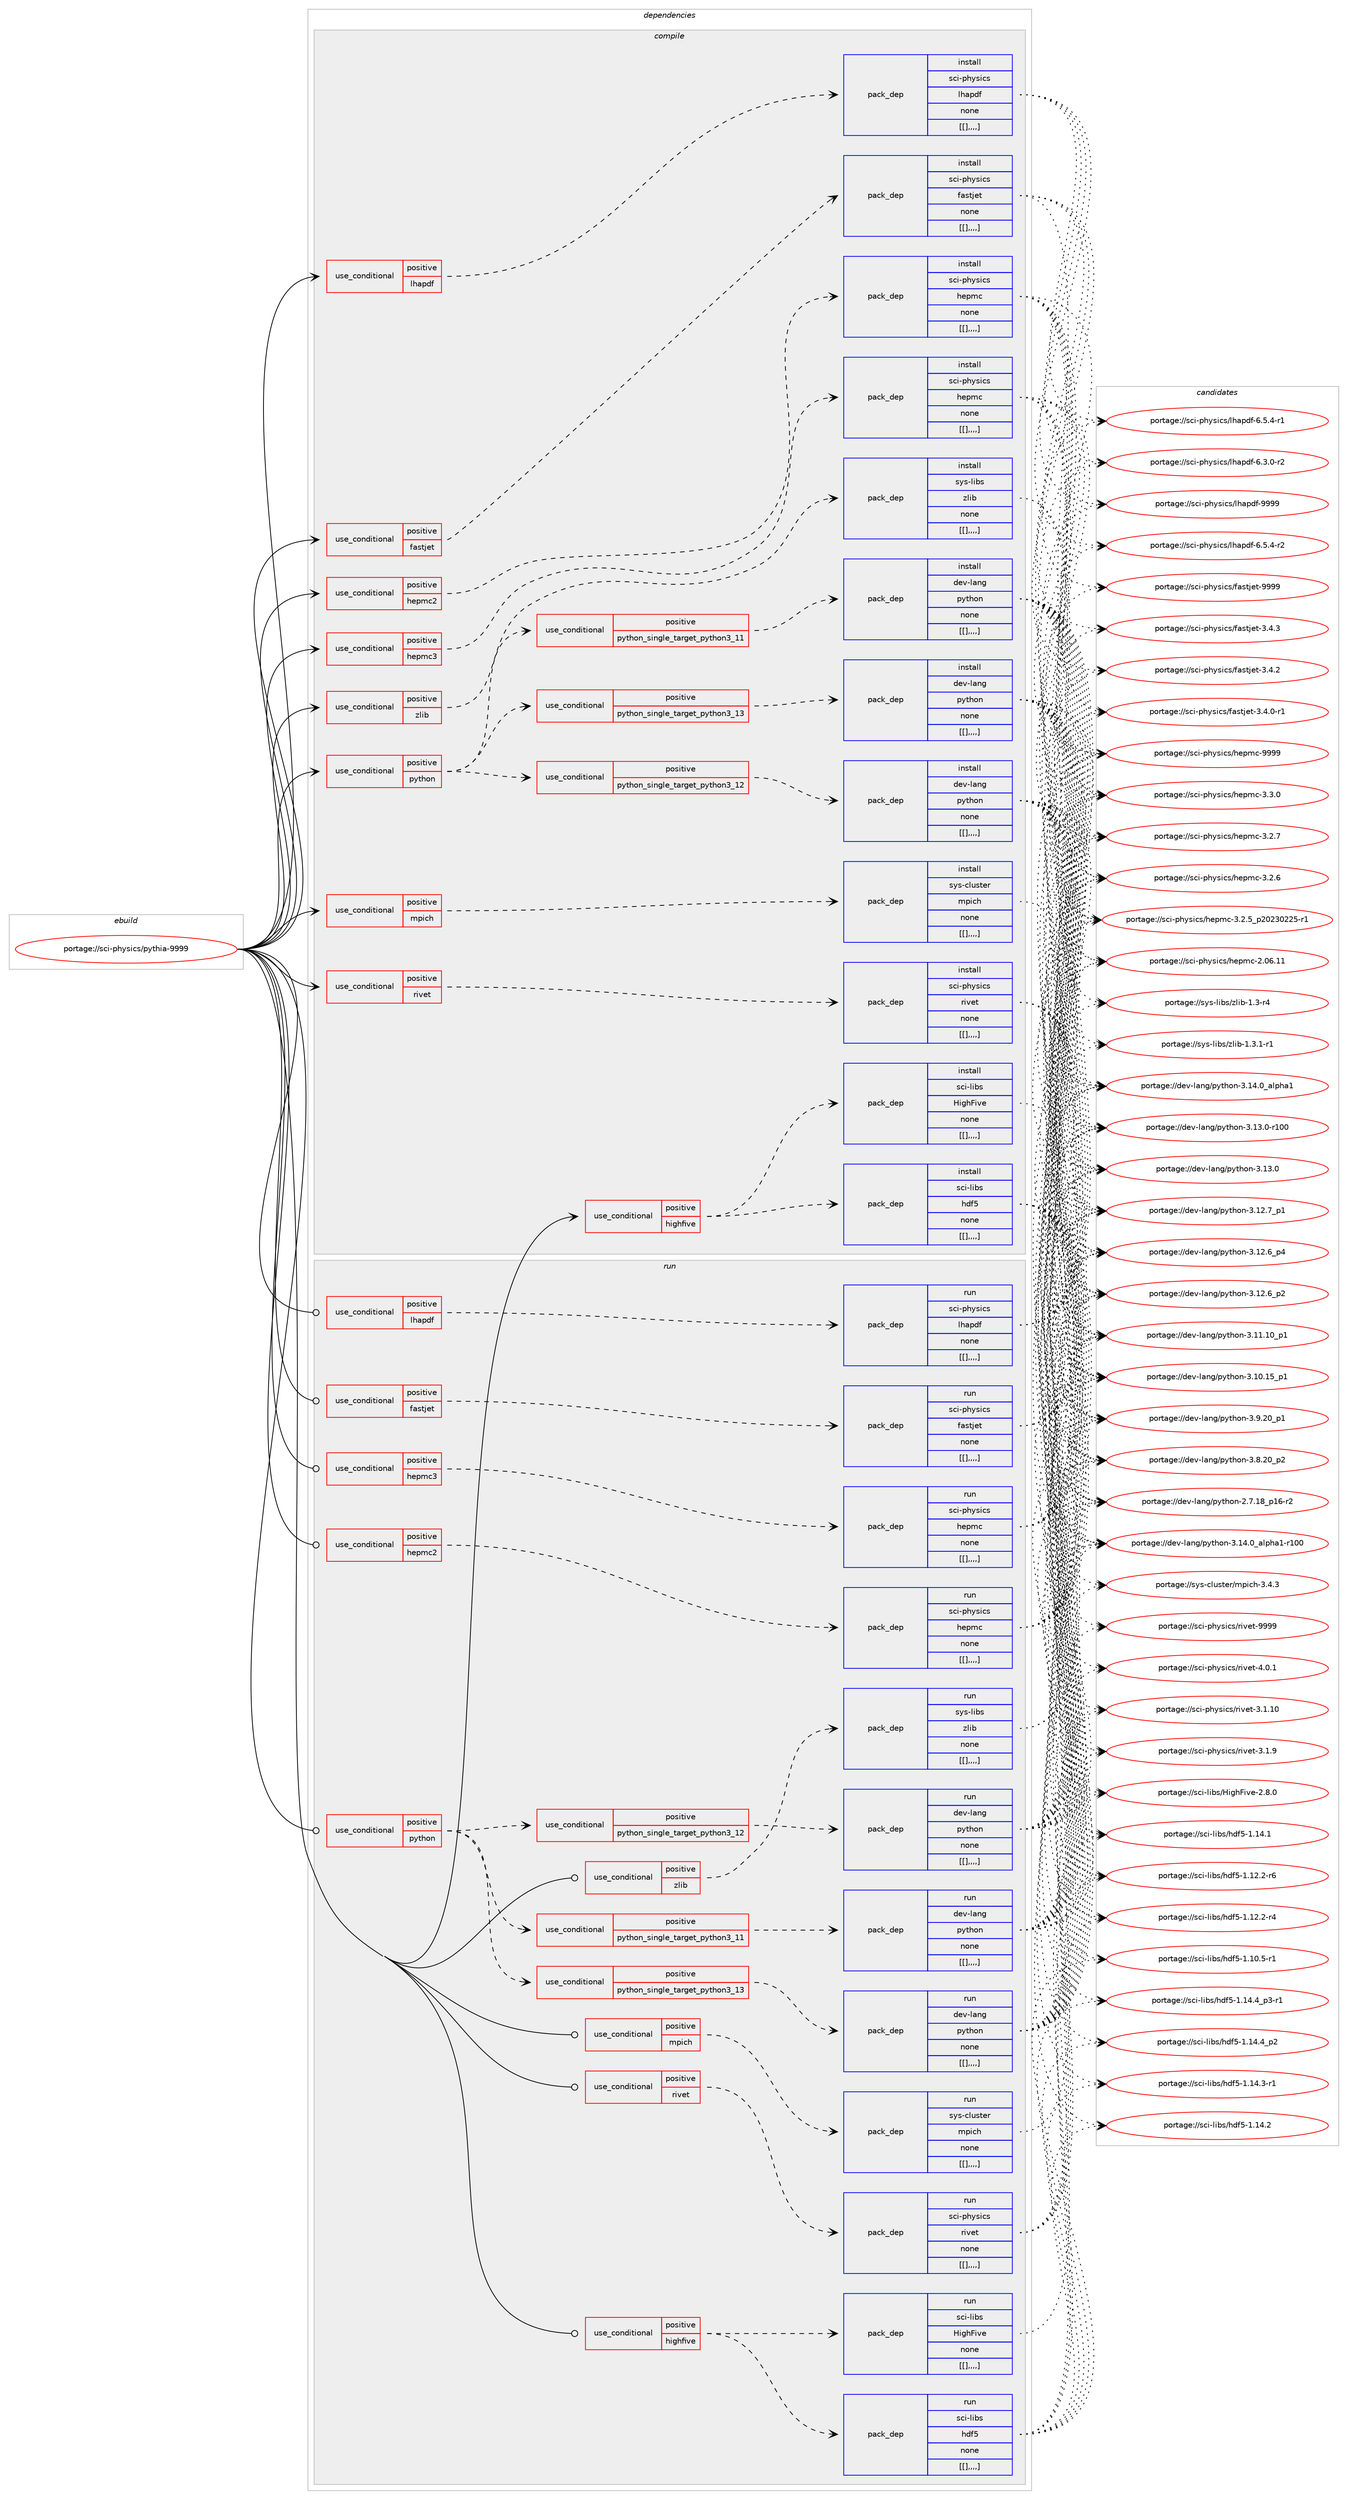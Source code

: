 digraph prolog {

# *************
# Graph options
# *************

newrank=true;
concentrate=true;
compound=true;
graph [rankdir=LR,fontname=Helvetica,fontsize=10,ranksep=1.5];#, ranksep=2.5, nodesep=0.2];
edge  [arrowhead=vee];
node  [fontname=Helvetica,fontsize=10];

# **********
# The ebuild
# **********

subgraph cluster_leftcol {
color=gray;
label=<<i>ebuild</i>>;
id [label="portage://sci-physics/pythia-9999", color=red, width=4, href="../sci-physics/pythia-9999.svg"];
}

# ****************
# The dependencies
# ****************

subgraph cluster_midcol {
color=gray;
label=<<i>dependencies</i>>;
subgraph cluster_compile {
fillcolor="#eeeeee";
style=filled;
label=<<i>compile</i>>;
subgraph cond115413 {
dependency433692 [label=<<TABLE BORDER="0" CELLBORDER="1" CELLSPACING="0" CELLPADDING="4"><TR><TD ROWSPAN="3" CELLPADDING="10">use_conditional</TD></TR><TR><TD>positive</TD></TR><TR><TD>fastjet</TD></TR></TABLE>>, shape=none, color=red];
subgraph pack315133 {
dependency433783 [label=<<TABLE BORDER="0" CELLBORDER="1" CELLSPACING="0" CELLPADDING="4" WIDTH="220"><TR><TD ROWSPAN="6" CELLPADDING="30">pack_dep</TD></TR><TR><TD WIDTH="110">install</TD></TR><TR><TD>sci-physics</TD></TR><TR><TD>fastjet</TD></TR><TR><TD>none</TD></TR><TR><TD>[[],,,,]</TD></TR></TABLE>>, shape=none, color=blue];
}
dependency433692:e -> dependency433783:w [weight=20,style="dashed",arrowhead="vee"];
}
id:e -> dependency433692:w [weight=20,style="solid",arrowhead="vee"];
subgraph cond115474 {
dependency433804 [label=<<TABLE BORDER="0" CELLBORDER="1" CELLSPACING="0" CELLPADDING="4"><TR><TD ROWSPAN="3" CELLPADDING="10">use_conditional</TD></TR><TR><TD>positive</TD></TR><TR><TD>hepmc2</TD></TR></TABLE>>, shape=none, color=red];
subgraph pack315165 {
dependency433829 [label=<<TABLE BORDER="0" CELLBORDER="1" CELLSPACING="0" CELLPADDING="4" WIDTH="220"><TR><TD ROWSPAN="6" CELLPADDING="30">pack_dep</TD></TR><TR><TD WIDTH="110">install</TD></TR><TR><TD>sci-physics</TD></TR><TR><TD>hepmc</TD></TR><TR><TD>none</TD></TR><TR><TD>[[],,,,]</TD></TR></TABLE>>, shape=none, color=blue];
}
dependency433804:e -> dependency433829:w [weight=20,style="dashed",arrowhead="vee"];
}
id:e -> dependency433804:w [weight=20,style="solid",arrowhead="vee"];
subgraph cond115507 {
dependency433900 [label=<<TABLE BORDER="0" CELLBORDER="1" CELLSPACING="0" CELLPADDING="4"><TR><TD ROWSPAN="3" CELLPADDING="10">use_conditional</TD></TR><TR><TD>positive</TD></TR><TR><TD>hepmc3</TD></TR></TABLE>>, shape=none, color=red];
subgraph pack315214 {
dependency433959 [label=<<TABLE BORDER="0" CELLBORDER="1" CELLSPACING="0" CELLPADDING="4" WIDTH="220"><TR><TD ROWSPAN="6" CELLPADDING="30">pack_dep</TD></TR><TR><TD WIDTH="110">install</TD></TR><TR><TD>sci-physics</TD></TR><TR><TD>hepmc</TD></TR><TR><TD>none</TD></TR><TR><TD>[[],,,,]</TD></TR></TABLE>>, shape=none, color=blue];
}
dependency433900:e -> dependency433959:w [weight=20,style="dashed",arrowhead="vee"];
}
id:e -> dependency433900:w [weight=20,style="solid",arrowhead="vee"];
subgraph cond115546 {
dependency433964 [label=<<TABLE BORDER="0" CELLBORDER="1" CELLSPACING="0" CELLPADDING="4"><TR><TD ROWSPAN="3" CELLPADDING="10">use_conditional</TD></TR><TR><TD>positive</TD></TR><TR><TD>highfive</TD></TR></TABLE>>, shape=none, color=red];
subgraph pack315252 {
dependency433966 [label=<<TABLE BORDER="0" CELLBORDER="1" CELLSPACING="0" CELLPADDING="4" WIDTH="220"><TR><TD ROWSPAN="6" CELLPADDING="30">pack_dep</TD></TR><TR><TD WIDTH="110">install</TD></TR><TR><TD>sci-libs</TD></TR><TR><TD>HighFive</TD></TR><TR><TD>none</TD></TR><TR><TD>[[],,,,]</TD></TR></TABLE>>, shape=none, color=blue];
}
dependency433964:e -> dependency433966:w [weight=20,style="dashed",arrowhead="vee"];
subgraph pack315254 {
dependency433987 [label=<<TABLE BORDER="0" CELLBORDER="1" CELLSPACING="0" CELLPADDING="4" WIDTH="220"><TR><TD ROWSPAN="6" CELLPADDING="30">pack_dep</TD></TR><TR><TD WIDTH="110">install</TD></TR><TR><TD>sci-libs</TD></TR><TR><TD>hdf5</TD></TR><TR><TD>none</TD></TR><TR><TD>[[],,,,]</TD></TR></TABLE>>, shape=none, color=blue];
}
dependency433964:e -> dependency433987:w [weight=20,style="dashed",arrowhead="vee"];
}
id:e -> dependency433964:w [weight=20,style="solid",arrowhead="vee"];
subgraph cond115566 {
dependency434028 [label=<<TABLE BORDER="0" CELLBORDER="1" CELLSPACING="0" CELLPADDING="4"><TR><TD ROWSPAN="3" CELLPADDING="10">use_conditional</TD></TR><TR><TD>positive</TD></TR><TR><TD>lhapdf</TD></TR></TABLE>>, shape=none, color=red];
subgraph pack315286 {
dependency434033 [label=<<TABLE BORDER="0" CELLBORDER="1" CELLSPACING="0" CELLPADDING="4" WIDTH="220"><TR><TD ROWSPAN="6" CELLPADDING="30">pack_dep</TD></TR><TR><TD WIDTH="110">install</TD></TR><TR><TD>sci-physics</TD></TR><TR><TD>lhapdf</TD></TR><TR><TD>none</TD></TR><TR><TD>[[],,,,]</TD></TR></TABLE>>, shape=none, color=blue];
}
dependency434028:e -> dependency434033:w [weight=20,style="dashed",arrowhead="vee"];
}
id:e -> dependency434028:w [weight=20,style="solid",arrowhead="vee"];
subgraph cond115581 {
dependency434081 [label=<<TABLE BORDER="0" CELLBORDER="1" CELLSPACING="0" CELLPADDING="4"><TR><TD ROWSPAN="3" CELLPADDING="10">use_conditional</TD></TR><TR><TD>positive</TD></TR><TR><TD>mpich</TD></TR></TABLE>>, shape=none, color=red];
subgraph pack315322 {
dependency434083 [label=<<TABLE BORDER="0" CELLBORDER="1" CELLSPACING="0" CELLPADDING="4" WIDTH="220"><TR><TD ROWSPAN="6" CELLPADDING="30">pack_dep</TD></TR><TR><TD WIDTH="110">install</TD></TR><TR><TD>sys-cluster</TD></TR><TR><TD>mpich</TD></TR><TR><TD>none</TD></TR><TR><TD>[[],,,,]</TD></TR></TABLE>>, shape=none, color=blue];
}
dependency434081:e -> dependency434083:w [weight=20,style="dashed",arrowhead="vee"];
}
id:e -> dependency434081:w [weight=20,style="solid",arrowhead="vee"];
subgraph cond115591 {
dependency434101 [label=<<TABLE BORDER="0" CELLBORDER="1" CELLSPACING="0" CELLPADDING="4"><TR><TD ROWSPAN="3" CELLPADDING="10">use_conditional</TD></TR><TR><TD>positive</TD></TR><TR><TD>python</TD></TR></TABLE>>, shape=none, color=red];
subgraph cond115598 {
dependency434102 [label=<<TABLE BORDER="0" CELLBORDER="1" CELLSPACING="0" CELLPADDING="4"><TR><TD ROWSPAN="3" CELLPADDING="10">use_conditional</TD></TR><TR><TD>positive</TD></TR><TR><TD>python_single_target_python3_11</TD></TR></TABLE>>, shape=none, color=red];
subgraph pack315334 {
dependency434132 [label=<<TABLE BORDER="0" CELLBORDER="1" CELLSPACING="0" CELLPADDING="4" WIDTH="220"><TR><TD ROWSPAN="6" CELLPADDING="30">pack_dep</TD></TR><TR><TD WIDTH="110">install</TD></TR><TR><TD>dev-lang</TD></TR><TR><TD>python</TD></TR><TR><TD>none</TD></TR><TR><TD>[[],,,,]</TD></TR></TABLE>>, shape=none, color=blue];
}
dependency434102:e -> dependency434132:w [weight=20,style="dashed",arrowhead="vee"];
}
dependency434101:e -> dependency434102:w [weight=20,style="dashed",arrowhead="vee"];
subgraph cond115621 {
dependency434150 [label=<<TABLE BORDER="0" CELLBORDER="1" CELLSPACING="0" CELLPADDING="4"><TR><TD ROWSPAN="3" CELLPADDING="10">use_conditional</TD></TR><TR><TD>positive</TD></TR><TR><TD>python_single_target_python3_12</TD></TR></TABLE>>, shape=none, color=red];
subgraph pack315359 {
dependency434153 [label=<<TABLE BORDER="0" CELLBORDER="1" CELLSPACING="0" CELLPADDING="4" WIDTH="220"><TR><TD ROWSPAN="6" CELLPADDING="30">pack_dep</TD></TR><TR><TD WIDTH="110">install</TD></TR><TR><TD>dev-lang</TD></TR><TR><TD>python</TD></TR><TR><TD>none</TD></TR><TR><TD>[[],,,,]</TD></TR></TABLE>>, shape=none, color=blue];
}
dependency434150:e -> dependency434153:w [weight=20,style="dashed",arrowhead="vee"];
}
dependency434101:e -> dependency434150:w [weight=20,style="dashed",arrowhead="vee"];
subgraph cond115629 {
dependency434172 [label=<<TABLE BORDER="0" CELLBORDER="1" CELLSPACING="0" CELLPADDING="4"><TR><TD ROWSPAN="3" CELLPADDING="10">use_conditional</TD></TR><TR><TD>positive</TD></TR><TR><TD>python_single_target_python3_13</TD></TR></TABLE>>, shape=none, color=red];
subgraph pack315372 {
dependency434186 [label=<<TABLE BORDER="0" CELLBORDER="1" CELLSPACING="0" CELLPADDING="4" WIDTH="220"><TR><TD ROWSPAN="6" CELLPADDING="30">pack_dep</TD></TR><TR><TD WIDTH="110">install</TD></TR><TR><TD>dev-lang</TD></TR><TR><TD>python</TD></TR><TR><TD>none</TD></TR><TR><TD>[[],,,,]</TD></TR></TABLE>>, shape=none, color=blue];
}
dependency434172:e -> dependency434186:w [weight=20,style="dashed",arrowhead="vee"];
}
dependency434101:e -> dependency434172:w [weight=20,style="dashed",arrowhead="vee"];
}
id:e -> dependency434101:w [weight=20,style="solid",arrowhead="vee"];
subgraph cond115646 {
dependency434249 [label=<<TABLE BORDER="0" CELLBORDER="1" CELLSPACING="0" CELLPADDING="4"><TR><TD ROWSPAN="3" CELLPADDING="10">use_conditional</TD></TR><TR><TD>positive</TD></TR><TR><TD>rivet</TD></TR></TABLE>>, shape=none, color=red];
subgraph pack315434 {
dependency434289 [label=<<TABLE BORDER="0" CELLBORDER="1" CELLSPACING="0" CELLPADDING="4" WIDTH="220"><TR><TD ROWSPAN="6" CELLPADDING="30">pack_dep</TD></TR><TR><TD WIDTH="110">install</TD></TR><TR><TD>sci-physics</TD></TR><TR><TD>rivet</TD></TR><TR><TD>none</TD></TR><TR><TD>[[],,,,]</TD></TR></TABLE>>, shape=none, color=blue];
}
dependency434249:e -> dependency434289:w [weight=20,style="dashed",arrowhead="vee"];
}
id:e -> dependency434249:w [weight=20,style="solid",arrowhead="vee"];
subgraph cond115674 {
dependency434294 [label=<<TABLE BORDER="0" CELLBORDER="1" CELLSPACING="0" CELLPADDING="4"><TR><TD ROWSPAN="3" CELLPADDING="10">use_conditional</TD></TR><TR><TD>positive</TD></TR><TR><TD>zlib</TD></TR></TABLE>>, shape=none, color=red];
subgraph pack315446 {
dependency434305 [label=<<TABLE BORDER="0" CELLBORDER="1" CELLSPACING="0" CELLPADDING="4" WIDTH="220"><TR><TD ROWSPAN="6" CELLPADDING="30">pack_dep</TD></TR><TR><TD WIDTH="110">install</TD></TR><TR><TD>sys-libs</TD></TR><TR><TD>zlib</TD></TR><TR><TD>none</TD></TR><TR><TD>[[],,,,]</TD></TR></TABLE>>, shape=none, color=blue];
}
dependency434294:e -> dependency434305:w [weight=20,style="dashed",arrowhead="vee"];
}
id:e -> dependency434294:w [weight=20,style="solid",arrowhead="vee"];
}
subgraph cluster_compileandrun {
fillcolor="#eeeeee";
style=filled;
label=<<i>compile and run</i>>;
}
subgraph cluster_run {
fillcolor="#eeeeee";
style=filled;
label=<<i>run</i>>;
subgraph cond115692 {
dependency434380 [label=<<TABLE BORDER="0" CELLBORDER="1" CELLSPACING="0" CELLPADDING="4"><TR><TD ROWSPAN="3" CELLPADDING="10">use_conditional</TD></TR><TR><TD>positive</TD></TR><TR><TD>fastjet</TD></TR></TABLE>>, shape=none, color=red];
subgraph pack315505 {
dependency434381 [label=<<TABLE BORDER="0" CELLBORDER="1" CELLSPACING="0" CELLPADDING="4" WIDTH="220"><TR><TD ROWSPAN="6" CELLPADDING="30">pack_dep</TD></TR><TR><TD WIDTH="110">run</TD></TR><TR><TD>sci-physics</TD></TR><TR><TD>fastjet</TD></TR><TR><TD>none</TD></TR><TR><TD>[[],,,,]</TD></TR></TABLE>>, shape=none, color=blue];
}
dependency434380:e -> dependency434381:w [weight=20,style="dashed",arrowhead="vee"];
}
id:e -> dependency434380:w [weight=20,style="solid",arrowhead="odot"];
subgraph cond115744 {
dependency434494 [label=<<TABLE BORDER="0" CELLBORDER="1" CELLSPACING="0" CELLPADDING="4"><TR><TD ROWSPAN="3" CELLPADDING="10">use_conditional</TD></TR><TR><TD>positive</TD></TR><TR><TD>hepmc2</TD></TR></TABLE>>, shape=none, color=red];
subgraph pack315580 {
dependency434522 [label=<<TABLE BORDER="0" CELLBORDER="1" CELLSPACING="0" CELLPADDING="4" WIDTH="220"><TR><TD ROWSPAN="6" CELLPADDING="30">pack_dep</TD></TR><TR><TD WIDTH="110">run</TD></TR><TR><TD>sci-physics</TD></TR><TR><TD>hepmc</TD></TR><TR><TD>none</TD></TR><TR><TD>[[],,,,]</TD></TR></TABLE>>, shape=none, color=blue];
}
dependency434494:e -> dependency434522:w [weight=20,style="dashed",arrowhead="vee"];
}
id:e -> dependency434494:w [weight=20,style="solid",arrowhead="odot"];
subgraph cond115766 {
dependency434543 [label=<<TABLE BORDER="0" CELLBORDER="1" CELLSPACING="0" CELLPADDING="4"><TR><TD ROWSPAN="3" CELLPADDING="10">use_conditional</TD></TR><TR><TD>positive</TD></TR><TR><TD>hepmc3</TD></TR></TABLE>>, shape=none, color=red];
subgraph pack315646 {
dependency434621 [label=<<TABLE BORDER="0" CELLBORDER="1" CELLSPACING="0" CELLPADDING="4" WIDTH="220"><TR><TD ROWSPAN="6" CELLPADDING="30">pack_dep</TD></TR><TR><TD WIDTH="110">run</TD></TR><TR><TD>sci-physics</TD></TR><TR><TD>hepmc</TD></TR><TR><TD>none</TD></TR><TR><TD>[[],,,,]</TD></TR></TABLE>>, shape=none, color=blue];
}
dependency434543:e -> dependency434621:w [weight=20,style="dashed",arrowhead="vee"];
}
id:e -> dependency434543:w [weight=20,style="solid",arrowhead="odot"];
subgraph cond115815 {
dependency434650 [label=<<TABLE BORDER="0" CELLBORDER="1" CELLSPACING="0" CELLPADDING="4"><TR><TD ROWSPAN="3" CELLPADDING="10">use_conditional</TD></TR><TR><TD>positive</TD></TR><TR><TD>highfive</TD></TR></TABLE>>, shape=none, color=red];
subgraph pack315676 {
dependency434652 [label=<<TABLE BORDER="0" CELLBORDER="1" CELLSPACING="0" CELLPADDING="4" WIDTH="220"><TR><TD ROWSPAN="6" CELLPADDING="30">pack_dep</TD></TR><TR><TD WIDTH="110">run</TD></TR><TR><TD>sci-libs</TD></TR><TR><TD>HighFive</TD></TR><TR><TD>none</TD></TR><TR><TD>[[],,,,]</TD></TR></TABLE>>, shape=none, color=blue];
}
dependency434650:e -> dependency434652:w [weight=20,style="dashed",arrowhead="vee"];
subgraph pack315679 {
dependency434655 [label=<<TABLE BORDER="0" CELLBORDER="1" CELLSPACING="0" CELLPADDING="4" WIDTH="220"><TR><TD ROWSPAN="6" CELLPADDING="30">pack_dep</TD></TR><TR><TD WIDTH="110">run</TD></TR><TR><TD>sci-libs</TD></TR><TR><TD>hdf5</TD></TR><TR><TD>none</TD></TR><TR><TD>[[],,,,]</TD></TR></TABLE>>, shape=none, color=blue];
}
dependency434650:e -> dependency434655:w [weight=20,style="dashed",arrowhead="vee"];
}
id:e -> dependency434650:w [weight=20,style="solid",arrowhead="odot"];
subgraph cond115836 {
dependency434702 [label=<<TABLE BORDER="0" CELLBORDER="1" CELLSPACING="0" CELLPADDING="4"><TR><TD ROWSPAN="3" CELLPADDING="10">use_conditional</TD></TR><TR><TD>positive</TD></TR><TR><TD>lhapdf</TD></TR></TABLE>>, shape=none, color=red];
subgraph pack315739 {
dependency434748 [label=<<TABLE BORDER="0" CELLBORDER="1" CELLSPACING="0" CELLPADDING="4" WIDTH="220"><TR><TD ROWSPAN="6" CELLPADDING="30">pack_dep</TD></TR><TR><TD WIDTH="110">run</TD></TR><TR><TD>sci-physics</TD></TR><TR><TD>lhapdf</TD></TR><TR><TD>none</TD></TR><TR><TD>[[],,,,]</TD></TR></TABLE>>, shape=none, color=blue];
}
dependency434702:e -> dependency434748:w [weight=20,style="dashed",arrowhead="vee"];
}
id:e -> dependency434702:w [weight=20,style="solid",arrowhead="odot"];
subgraph cond115867 {
dependency434814 [label=<<TABLE BORDER="0" CELLBORDER="1" CELLSPACING="0" CELLPADDING="4"><TR><TD ROWSPAN="3" CELLPADDING="10">use_conditional</TD></TR><TR><TD>positive</TD></TR><TR><TD>mpich</TD></TR></TABLE>>, shape=none, color=red];
subgraph pack315806 {
dependency434884 [label=<<TABLE BORDER="0" CELLBORDER="1" CELLSPACING="0" CELLPADDING="4" WIDTH="220"><TR><TD ROWSPAN="6" CELLPADDING="30">pack_dep</TD></TR><TR><TD WIDTH="110">run</TD></TR><TR><TD>sys-cluster</TD></TR><TR><TD>mpich</TD></TR><TR><TD>none</TD></TR><TR><TD>[[],,,,]</TD></TR></TABLE>>, shape=none, color=blue];
}
dependency434814:e -> dependency434884:w [weight=20,style="dashed",arrowhead="vee"];
}
id:e -> dependency434814:w [weight=20,style="solid",arrowhead="odot"];
subgraph cond115906 {
dependency434957 [label=<<TABLE BORDER="0" CELLBORDER="1" CELLSPACING="0" CELLPADDING="4"><TR><TD ROWSPAN="3" CELLPADDING="10">use_conditional</TD></TR><TR><TD>positive</TD></TR><TR><TD>python</TD></TR></TABLE>>, shape=none, color=red];
subgraph cond115940 {
dependency435026 [label=<<TABLE BORDER="0" CELLBORDER="1" CELLSPACING="0" CELLPADDING="4"><TR><TD ROWSPAN="3" CELLPADDING="10">use_conditional</TD></TR><TR><TD>positive</TD></TR><TR><TD>python_single_target_python3_11</TD></TR></TABLE>>, shape=none, color=red];
subgraph pack315902 {
dependency435071 [label=<<TABLE BORDER="0" CELLBORDER="1" CELLSPACING="0" CELLPADDING="4" WIDTH="220"><TR><TD ROWSPAN="6" CELLPADDING="30">pack_dep</TD></TR><TR><TD WIDTH="110">run</TD></TR><TR><TD>dev-lang</TD></TR><TR><TD>python</TD></TR><TR><TD>none</TD></TR><TR><TD>[[],,,,]</TD></TR></TABLE>>, shape=none, color=blue];
}
dependency435026:e -> dependency435071:w [weight=20,style="dashed",arrowhead="vee"];
}
dependency434957:e -> dependency435026:w [weight=20,style="dashed",arrowhead="vee"];
subgraph cond115997 {
dependency435146 [label=<<TABLE BORDER="0" CELLBORDER="1" CELLSPACING="0" CELLPADDING="4"><TR><TD ROWSPAN="3" CELLPADDING="10">use_conditional</TD></TR><TR><TD>positive</TD></TR><TR><TD>python_single_target_python3_12</TD></TR></TABLE>>, shape=none, color=red];
subgraph pack315986 {
dependency435176 [label=<<TABLE BORDER="0" CELLBORDER="1" CELLSPACING="0" CELLPADDING="4" WIDTH="220"><TR><TD ROWSPAN="6" CELLPADDING="30">pack_dep</TD></TR><TR><TD WIDTH="110">run</TD></TR><TR><TD>dev-lang</TD></TR><TR><TD>python</TD></TR><TR><TD>none</TD></TR><TR><TD>[[],,,,]</TD></TR></TABLE>>, shape=none, color=blue];
}
dependency435146:e -> dependency435176:w [weight=20,style="dashed",arrowhead="vee"];
}
dependency434957:e -> dependency435146:w [weight=20,style="dashed",arrowhead="vee"];
subgraph cond116015 {
dependency435182 [label=<<TABLE BORDER="0" CELLBORDER="1" CELLSPACING="0" CELLPADDING="4"><TR><TD ROWSPAN="3" CELLPADDING="10">use_conditional</TD></TR><TR><TD>positive</TD></TR><TR><TD>python_single_target_python3_13</TD></TR></TABLE>>, shape=none, color=red];
subgraph pack316017 {
dependency435210 [label=<<TABLE BORDER="0" CELLBORDER="1" CELLSPACING="0" CELLPADDING="4" WIDTH="220"><TR><TD ROWSPAN="6" CELLPADDING="30">pack_dep</TD></TR><TR><TD WIDTH="110">run</TD></TR><TR><TD>dev-lang</TD></TR><TR><TD>python</TD></TR><TR><TD>none</TD></TR><TR><TD>[[],,,,]</TD></TR></TABLE>>, shape=none, color=blue];
}
dependency435182:e -> dependency435210:w [weight=20,style="dashed",arrowhead="vee"];
}
dependency434957:e -> dependency435182:w [weight=20,style="dashed",arrowhead="vee"];
}
id:e -> dependency434957:w [weight=20,style="solid",arrowhead="odot"];
subgraph cond116031 {
dependency435265 [label=<<TABLE BORDER="0" CELLBORDER="1" CELLSPACING="0" CELLPADDING="4"><TR><TD ROWSPAN="3" CELLPADDING="10">use_conditional</TD></TR><TR><TD>positive</TD></TR><TR><TD>rivet</TD></TR></TABLE>>, shape=none, color=red];
subgraph pack316056 {
dependency435330 [label=<<TABLE BORDER="0" CELLBORDER="1" CELLSPACING="0" CELLPADDING="4" WIDTH="220"><TR><TD ROWSPAN="6" CELLPADDING="30">pack_dep</TD></TR><TR><TD WIDTH="110">run</TD></TR><TR><TD>sci-physics</TD></TR><TR><TD>rivet</TD></TR><TR><TD>none</TD></TR><TR><TD>[[],,,,]</TD></TR></TABLE>>, shape=none, color=blue];
}
dependency435265:e -> dependency435330:w [weight=20,style="dashed",arrowhead="vee"];
}
id:e -> dependency435265:w [weight=20,style="solid",arrowhead="odot"];
subgraph cond116086 {
dependency435361 [label=<<TABLE BORDER="0" CELLBORDER="1" CELLSPACING="0" CELLPADDING="4"><TR><TD ROWSPAN="3" CELLPADDING="10">use_conditional</TD></TR><TR><TD>positive</TD></TR><TR><TD>zlib</TD></TR></TABLE>>, shape=none, color=red];
subgraph pack316146 {
dependency435410 [label=<<TABLE BORDER="0" CELLBORDER="1" CELLSPACING="0" CELLPADDING="4" WIDTH="220"><TR><TD ROWSPAN="6" CELLPADDING="30">pack_dep</TD></TR><TR><TD WIDTH="110">run</TD></TR><TR><TD>sys-libs</TD></TR><TR><TD>zlib</TD></TR><TR><TD>none</TD></TR><TR><TD>[[],,,,]</TD></TR></TABLE>>, shape=none, color=blue];
}
dependency435361:e -> dependency435410:w [weight=20,style="dashed",arrowhead="vee"];
}
id:e -> dependency435361:w [weight=20,style="solid",arrowhead="odot"];
}
}

# **************
# The candidates
# **************

subgraph cluster_choices {
rank=same;
color=gray;
label=<<i>candidates</i>>;

subgraph choice315040 {
color=black;
nodesep=1;
choice11599105451121041211151059911547102971151161061011164557575757 [label="portage://sci-physics/fastjet-9999", color=red, width=4,href="../sci-physics/fastjet-9999.svg"];
choice1159910545112104121115105991154710297115116106101116455146524651 [label="portage://sci-physics/fastjet-3.4.3", color=red, width=4,href="../sci-physics/fastjet-3.4.3.svg"];
choice1159910545112104121115105991154710297115116106101116455146524650 [label="portage://sci-physics/fastjet-3.4.2", color=red, width=4,href="../sci-physics/fastjet-3.4.2.svg"];
choice11599105451121041211151059911547102971151161061011164551465246484511449 [label="portage://sci-physics/fastjet-3.4.0-r1", color=red, width=4,href="../sci-physics/fastjet-3.4.0-r1.svg"];
dependency433783:e -> choice11599105451121041211151059911547102971151161061011164557575757:w [style=dotted,weight="100"];
dependency433783:e -> choice1159910545112104121115105991154710297115116106101116455146524651:w [style=dotted,weight="100"];
dependency433783:e -> choice1159910545112104121115105991154710297115116106101116455146524650:w [style=dotted,weight="100"];
dependency433783:e -> choice11599105451121041211151059911547102971151161061011164551465246484511449:w [style=dotted,weight="100"];
}
subgraph choice315044 {
color=black;
nodesep=1;
choice11599105451121041211151059911547104101112109994557575757 [label="portage://sci-physics/hepmc-9999", color=red, width=4,href="../sci-physics/hepmc-9999.svg"];
choice1159910545112104121115105991154710410111210999455146514648 [label="portage://sci-physics/hepmc-3.3.0", color=red, width=4,href="../sci-physics/hepmc-3.3.0.svg"];
choice1159910545112104121115105991154710410111210999455146504655 [label="portage://sci-physics/hepmc-3.2.7", color=red, width=4,href="../sci-physics/hepmc-3.2.7.svg"];
choice1159910545112104121115105991154710410111210999455146504654 [label="portage://sci-physics/hepmc-3.2.6", color=red, width=4,href="../sci-physics/hepmc-3.2.6.svg"];
choice11599105451121041211151059911547104101112109994551465046539511250485051485050534511449 [label="portage://sci-physics/hepmc-3.2.5_p20230225-r1", color=red, width=4,href="../sci-physics/hepmc-3.2.5_p20230225-r1.svg"];
choice11599105451121041211151059911547104101112109994550464854464949 [label="portage://sci-physics/hepmc-2.06.11", color=red, width=4,href="../sci-physics/hepmc-2.06.11.svg"];
dependency433829:e -> choice11599105451121041211151059911547104101112109994557575757:w [style=dotted,weight="100"];
dependency433829:e -> choice1159910545112104121115105991154710410111210999455146514648:w [style=dotted,weight="100"];
dependency433829:e -> choice1159910545112104121115105991154710410111210999455146504655:w [style=dotted,weight="100"];
dependency433829:e -> choice1159910545112104121115105991154710410111210999455146504654:w [style=dotted,weight="100"];
dependency433829:e -> choice11599105451121041211151059911547104101112109994551465046539511250485051485050534511449:w [style=dotted,weight="100"];
dependency433829:e -> choice11599105451121041211151059911547104101112109994550464854464949:w [style=dotted,weight="100"];
}
subgraph choice315047 {
color=black;
nodesep=1;
choice11599105451121041211151059911547104101112109994557575757 [label="portage://sci-physics/hepmc-9999", color=red, width=4,href="../sci-physics/hepmc-9999.svg"];
choice1159910545112104121115105991154710410111210999455146514648 [label="portage://sci-physics/hepmc-3.3.0", color=red, width=4,href="../sci-physics/hepmc-3.3.0.svg"];
choice1159910545112104121115105991154710410111210999455146504655 [label="portage://sci-physics/hepmc-3.2.7", color=red, width=4,href="../sci-physics/hepmc-3.2.7.svg"];
choice1159910545112104121115105991154710410111210999455146504654 [label="portage://sci-physics/hepmc-3.2.6", color=red, width=4,href="../sci-physics/hepmc-3.2.6.svg"];
choice11599105451121041211151059911547104101112109994551465046539511250485051485050534511449 [label="portage://sci-physics/hepmc-3.2.5_p20230225-r1", color=red, width=4,href="../sci-physics/hepmc-3.2.5_p20230225-r1.svg"];
choice11599105451121041211151059911547104101112109994550464854464949 [label="portage://sci-physics/hepmc-2.06.11", color=red, width=4,href="../sci-physics/hepmc-2.06.11.svg"];
dependency433959:e -> choice11599105451121041211151059911547104101112109994557575757:w [style=dotted,weight="100"];
dependency433959:e -> choice1159910545112104121115105991154710410111210999455146514648:w [style=dotted,weight="100"];
dependency433959:e -> choice1159910545112104121115105991154710410111210999455146504655:w [style=dotted,weight="100"];
dependency433959:e -> choice1159910545112104121115105991154710410111210999455146504654:w [style=dotted,weight="100"];
dependency433959:e -> choice11599105451121041211151059911547104101112109994551465046539511250485051485050534511449:w [style=dotted,weight="100"];
dependency433959:e -> choice11599105451121041211151059911547104101112109994550464854464949:w [style=dotted,weight="100"];
}
subgraph choice315057 {
color=black;
nodesep=1;
choice115991054510810598115477210510310470105118101455046564648 [label="portage://sci-libs/HighFive-2.8.0", color=red, width=4,href="../sci-libs/HighFive-2.8.0.svg"];
dependency433966:e -> choice115991054510810598115477210510310470105118101455046564648:w [style=dotted,weight="100"];
}
subgraph choice315062 {
color=black;
nodesep=1;
choice11599105451081059811547104100102534549464952465295112514511449 [label="portage://sci-libs/hdf5-1.14.4_p3-r1", color=red, width=4,href="../sci-libs/hdf5-1.14.4_p3-r1.svg"];
choice1159910545108105981154710410010253454946495246529511250 [label="portage://sci-libs/hdf5-1.14.4_p2", color=red, width=4,href="../sci-libs/hdf5-1.14.4_p2.svg"];
choice1159910545108105981154710410010253454946495246514511449 [label="portage://sci-libs/hdf5-1.14.3-r1", color=red, width=4,href="../sci-libs/hdf5-1.14.3-r1.svg"];
choice115991054510810598115471041001025345494649524650 [label="portage://sci-libs/hdf5-1.14.2", color=red, width=4,href="../sci-libs/hdf5-1.14.2.svg"];
choice115991054510810598115471041001025345494649524649 [label="portage://sci-libs/hdf5-1.14.1", color=red, width=4,href="../sci-libs/hdf5-1.14.1.svg"];
choice1159910545108105981154710410010253454946495046504511454 [label="portage://sci-libs/hdf5-1.12.2-r6", color=red, width=4,href="../sci-libs/hdf5-1.12.2-r6.svg"];
choice1159910545108105981154710410010253454946495046504511452 [label="portage://sci-libs/hdf5-1.12.2-r4", color=red, width=4,href="../sci-libs/hdf5-1.12.2-r4.svg"];
choice1159910545108105981154710410010253454946494846534511449 [label="portage://sci-libs/hdf5-1.10.5-r1", color=red, width=4,href="../sci-libs/hdf5-1.10.5-r1.svg"];
dependency433987:e -> choice11599105451081059811547104100102534549464952465295112514511449:w [style=dotted,weight="100"];
dependency433987:e -> choice1159910545108105981154710410010253454946495246529511250:w [style=dotted,weight="100"];
dependency433987:e -> choice1159910545108105981154710410010253454946495246514511449:w [style=dotted,weight="100"];
dependency433987:e -> choice115991054510810598115471041001025345494649524650:w [style=dotted,weight="100"];
dependency433987:e -> choice115991054510810598115471041001025345494649524649:w [style=dotted,weight="100"];
dependency433987:e -> choice1159910545108105981154710410010253454946495046504511454:w [style=dotted,weight="100"];
dependency433987:e -> choice1159910545108105981154710410010253454946495046504511452:w [style=dotted,weight="100"];
dependency433987:e -> choice1159910545108105981154710410010253454946494846534511449:w [style=dotted,weight="100"];
}
subgraph choice315084 {
color=black;
nodesep=1;
choice11599105451121041211151059911547108104971121001024557575757 [label="portage://sci-physics/lhapdf-9999", color=red, width=4,href="../sci-physics/lhapdf-9999.svg"];
choice11599105451121041211151059911547108104971121001024554465346524511450 [label="portage://sci-physics/lhapdf-6.5.4-r2", color=red, width=4,href="../sci-physics/lhapdf-6.5.4-r2.svg"];
choice11599105451121041211151059911547108104971121001024554465346524511449 [label="portage://sci-physics/lhapdf-6.5.4-r1", color=red, width=4,href="../sci-physics/lhapdf-6.5.4-r1.svg"];
choice11599105451121041211151059911547108104971121001024554465146484511450 [label="portage://sci-physics/lhapdf-6.3.0-r2", color=red, width=4,href="../sci-physics/lhapdf-6.3.0-r2.svg"];
dependency434033:e -> choice11599105451121041211151059911547108104971121001024557575757:w [style=dotted,weight="100"];
dependency434033:e -> choice11599105451121041211151059911547108104971121001024554465346524511450:w [style=dotted,weight="100"];
dependency434033:e -> choice11599105451121041211151059911547108104971121001024554465346524511449:w [style=dotted,weight="100"];
dependency434033:e -> choice11599105451121041211151059911547108104971121001024554465146484511450:w [style=dotted,weight="100"];
}
subgraph choice315086 {
color=black;
nodesep=1;
choice11512111545991081171151161011144710911210599104455146524651 [label="portage://sys-cluster/mpich-3.4.3", color=red, width=4,href="../sys-cluster/mpich-3.4.3.svg"];
dependency434083:e -> choice11512111545991081171151161011144710911210599104455146524651:w [style=dotted,weight="100"];
}
subgraph choice315097 {
color=black;
nodesep=1;
choice100101118451089711010347112121116104111110455146495246489597108112104974945114494848 [label="portage://dev-lang/python-3.14.0_alpha1-r100", color=red, width=4,href="../dev-lang/python-3.14.0_alpha1-r100.svg"];
choice1001011184510897110103471121211161041111104551464952464895971081121049749 [label="portage://dev-lang/python-3.14.0_alpha1", color=red, width=4,href="../dev-lang/python-3.14.0_alpha1.svg"];
choice1001011184510897110103471121211161041111104551464951464845114494848 [label="portage://dev-lang/python-3.13.0-r100", color=red, width=4,href="../dev-lang/python-3.13.0-r100.svg"];
choice10010111845108971101034711212111610411111045514649514648 [label="portage://dev-lang/python-3.13.0", color=red, width=4,href="../dev-lang/python-3.13.0.svg"];
choice100101118451089711010347112121116104111110455146495046559511249 [label="portage://dev-lang/python-3.12.7_p1", color=red, width=4,href="../dev-lang/python-3.12.7_p1.svg"];
choice100101118451089711010347112121116104111110455146495046549511252 [label="portage://dev-lang/python-3.12.6_p4", color=red, width=4,href="../dev-lang/python-3.12.6_p4.svg"];
choice100101118451089711010347112121116104111110455146495046549511250 [label="portage://dev-lang/python-3.12.6_p2", color=red, width=4,href="../dev-lang/python-3.12.6_p2.svg"];
choice10010111845108971101034711212111610411111045514649494649489511249 [label="portage://dev-lang/python-3.11.10_p1", color=red, width=4,href="../dev-lang/python-3.11.10_p1.svg"];
choice10010111845108971101034711212111610411111045514649484649539511249 [label="portage://dev-lang/python-3.10.15_p1", color=red, width=4,href="../dev-lang/python-3.10.15_p1.svg"];
choice100101118451089711010347112121116104111110455146574650489511249 [label="portage://dev-lang/python-3.9.20_p1", color=red, width=4,href="../dev-lang/python-3.9.20_p1.svg"];
choice100101118451089711010347112121116104111110455146564650489511250 [label="portage://dev-lang/python-3.8.20_p2", color=red, width=4,href="../dev-lang/python-3.8.20_p2.svg"];
choice100101118451089711010347112121116104111110455046554649569511249544511450 [label="portage://dev-lang/python-2.7.18_p16-r2", color=red, width=4,href="../dev-lang/python-2.7.18_p16-r2.svg"];
dependency434132:e -> choice100101118451089711010347112121116104111110455146495246489597108112104974945114494848:w [style=dotted,weight="100"];
dependency434132:e -> choice1001011184510897110103471121211161041111104551464952464895971081121049749:w [style=dotted,weight="100"];
dependency434132:e -> choice1001011184510897110103471121211161041111104551464951464845114494848:w [style=dotted,weight="100"];
dependency434132:e -> choice10010111845108971101034711212111610411111045514649514648:w [style=dotted,weight="100"];
dependency434132:e -> choice100101118451089711010347112121116104111110455146495046559511249:w [style=dotted,weight="100"];
dependency434132:e -> choice100101118451089711010347112121116104111110455146495046549511252:w [style=dotted,weight="100"];
dependency434132:e -> choice100101118451089711010347112121116104111110455146495046549511250:w [style=dotted,weight="100"];
dependency434132:e -> choice10010111845108971101034711212111610411111045514649494649489511249:w [style=dotted,weight="100"];
dependency434132:e -> choice10010111845108971101034711212111610411111045514649484649539511249:w [style=dotted,weight="100"];
dependency434132:e -> choice100101118451089711010347112121116104111110455146574650489511249:w [style=dotted,weight="100"];
dependency434132:e -> choice100101118451089711010347112121116104111110455146564650489511250:w [style=dotted,weight="100"];
dependency434132:e -> choice100101118451089711010347112121116104111110455046554649569511249544511450:w [style=dotted,weight="100"];
}
subgraph choice315106 {
color=black;
nodesep=1;
choice100101118451089711010347112121116104111110455146495246489597108112104974945114494848 [label="portage://dev-lang/python-3.14.0_alpha1-r100", color=red, width=4,href="../dev-lang/python-3.14.0_alpha1-r100.svg"];
choice1001011184510897110103471121211161041111104551464952464895971081121049749 [label="portage://dev-lang/python-3.14.0_alpha1", color=red, width=4,href="../dev-lang/python-3.14.0_alpha1.svg"];
choice1001011184510897110103471121211161041111104551464951464845114494848 [label="portage://dev-lang/python-3.13.0-r100", color=red, width=4,href="../dev-lang/python-3.13.0-r100.svg"];
choice10010111845108971101034711212111610411111045514649514648 [label="portage://dev-lang/python-3.13.0", color=red, width=4,href="../dev-lang/python-3.13.0.svg"];
choice100101118451089711010347112121116104111110455146495046559511249 [label="portage://dev-lang/python-3.12.7_p1", color=red, width=4,href="../dev-lang/python-3.12.7_p1.svg"];
choice100101118451089711010347112121116104111110455146495046549511252 [label="portage://dev-lang/python-3.12.6_p4", color=red, width=4,href="../dev-lang/python-3.12.6_p4.svg"];
choice100101118451089711010347112121116104111110455146495046549511250 [label="portage://dev-lang/python-3.12.6_p2", color=red, width=4,href="../dev-lang/python-3.12.6_p2.svg"];
choice10010111845108971101034711212111610411111045514649494649489511249 [label="portage://dev-lang/python-3.11.10_p1", color=red, width=4,href="../dev-lang/python-3.11.10_p1.svg"];
choice10010111845108971101034711212111610411111045514649484649539511249 [label="portage://dev-lang/python-3.10.15_p1", color=red, width=4,href="../dev-lang/python-3.10.15_p1.svg"];
choice100101118451089711010347112121116104111110455146574650489511249 [label="portage://dev-lang/python-3.9.20_p1", color=red, width=4,href="../dev-lang/python-3.9.20_p1.svg"];
choice100101118451089711010347112121116104111110455146564650489511250 [label="portage://dev-lang/python-3.8.20_p2", color=red, width=4,href="../dev-lang/python-3.8.20_p2.svg"];
choice100101118451089711010347112121116104111110455046554649569511249544511450 [label="portage://dev-lang/python-2.7.18_p16-r2", color=red, width=4,href="../dev-lang/python-2.7.18_p16-r2.svg"];
dependency434153:e -> choice100101118451089711010347112121116104111110455146495246489597108112104974945114494848:w [style=dotted,weight="100"];
dependency434153:e -> choice1001011184510897110103471121211161041111104551464952464895971081121049749:w [style=dotted,weight="100"];
dependency434153:e -> choice1001011184510897110103471121211161041111104551464951464845114494848:w [style=dotted,weight="100"];
dependency434153:e -> choice10010111845108971101034711212111610411111045514649514648:w [style=dotted,weight="100"];
dependency434153:e -> choice100101118451089711010347112121116104111110455146495046559511249:w [style=dotted,weight="100"];
dependency434153:e -> choice100101118451089711010347112121116104111110455146495046549511252:w [style=dotted,weight="100"];
dependency434153:e -> choice100101118451089711010347112121116104111110455146495046549511250:w [style=dotted,weight="100"];
dependency434153:e -> choice10010111845108971101034711212111610411111045514649494649489511249:w [style=dotted,weight="100"];
dependency434153:e -> choice10010111845108971101034711212111610411111045514649484649539511249:w [style=dotted,weight="100"];
dependency434153:e -> choice100101118451089711010347112121116104111110455146574650489511249:w [style=dotted,weight="100"];
dependency434153:e -> choice100101118451089711010347112121116104111110455146564650489511250:w [style=dotted,weight="100"];
dependency434153:e -> choice100101118451089711010347112121116104111110455046554649569511249544511450:w [style=dotted,weight="100"];
}
subgraph choice315115 {
color=black;
nodesep=1;
choice100101118451089711010347112121116104111110455146495246489597108112104974945114494848 [label="portage://dev-lang/python-3.14.0_alpha1-r100", color=red, width=4,href="../dev-lang/python-3.14.0_alpha1-r100.svg"];
choice1001011184510897110103471121211161041111104551464952464895971081121049749 [label="portage://dev-lang/python-3.14.0_alpha1", color=red, width=4,href="../dev-lang/python-3.14.0_alpha1.svg"];
choice1001011184510897110103471121211161041111104551464951464845114494848 [label="portage://dev-lang/python-3.13.0-r100", color=red, width=4,href="../dev-lang/python-3.13.0-r100.svg"];
choice10010111845108971101034711212111610411111045514649514648 [label="portage://dev-lang/python-3.13.0", color=red, width=4,href="../dev-lang/python-3.13.0.svg"];
choice100101118451089711010347112121116104111110455146495046559511249 [label="portage://dev-lang/python-3.12.7_p1", color=red, width=4,href="../dev-lang/python-3.12.7_p1.svg"];
choice100101118451089711010347112121116104111110455146495046549511252 [label="portage://dev-lang/python-3.12.6_p4", color=red, width=4,href="../dev-lang/python-3.12.6_p4.svg"];
choice100101118451089711010347112121116104111110455146495046549511250 [label="portage://dev-lang/python-3.12.6_p2", color=red, width=4,href="../dev-lang/python-3.12.6_p2.svg"];
choice10010111845108971101034711212111610411111045514649494649489511249 [label="portage://dev-lang/python-3.11.10_p1", color=red, width=4,href="../dev-lang/python-3.11.10_p1.svg"];
choice10010111845108971101034711212111610411111045514649484649539511249 [label="portage://dev-lang/python-3.10.15_p1", color=red, width=4,href="../dev-lang/python-3.10.15_p1.svg"];
choice100101118451089711010347112121116104111110455146574650489511249 [label="portage://dev-lang/python-3.9.20_p1", color=red, width=4,href="../dev-lang/python-3.9.20_p1.svg"];
choice100101118451089711010347112121116104111110455146564650489511250 [label="portage://dev-lang/python-3.8.20_p2", color=red, width=4,href="../dev-lang/python-3.8.20_p2.svg"];
choice100101118451089711010347112121116104111110455046554649569511249544511450 [label="portage://dev-lang/python-2.7.18_p16-r2", color=red, width=4,href="../dev-lang/python-2.7.18_p16-r2.svg"];
dependency434186:e -> choice100101118451089711010347112121116104111110455146495246489597108112104974945114494848:w [style=dotted,weight="100"];
dependency434186:e -> choice1001011184510897110103471121211161041111104551464952464895971081121049749:w [style=dotted,weight="100"];
dependency434186:e -> choice1001011184510897110103471121211161041111104551464951464845114494848:w [style=dotted,weight="100"];
dependency434186:e -> choice10010111845108971101034711212111610411111045514649514648:w [style=dotted,weight="100"];
dependency434186:e -> choice100101118451089711010347112121116104111110455146495046559511249:w [style=dotted,weight="100"];
dependency434186:e -> choice100101118451089711010347112121116104111110455146495046549511252:w [style=dotted,weight="100"];
dependency434186:e -> choice100101118451089711010347112121116104111110455146495046549511250:w [style=dotted,weight="100"];
dependency434186:e -> choice10010111845108971101034711212111610411111045514649494649489511249:w [style=dotted,weight="100"];
dependency434186:e -> choice10010111845108971101034711212111610411111045514649484649539511249:w [style=dotted,weight="100"];
dependency434186:e -> choice100101118451089711010347112121116104111110455146574650489511249:w [style=dotted,weight="100"];
dependency434186:e -> choice100101118451089711010347112121116104111110455146564650489511250:w [style=dotted,weight="100"];
dependency434186:e -> choice100101118451089711010347112121116104111110455046554649569511249544511450:w [style=dotted,weight="100"];
}
subgraph choice315138 {
color=black;
nodesep=1;
choice115991054511210412111510599115471141051181011164557575757 [label="portage://sci-physics/rivet-9999", color=red, width=4,href="../sci-physics/rivet-9999.svg"];
choice11599105451121041211151059911547114105118101116455246484649 [label="portage://sci-physics/rivet-4.0.1", color=red, width=4,href="../sci-physics/rivet-4.0.1.svg"];
choice1159910545112104121115105991154711410511810111645514649464948 [label="portage://sci-physics/rivet-3.1.10", color=red, width=4,href="../sci-physics/rivet-3.1.10.svg"];
choice11599105451121041211151059911547114105118101116455146494657 [label="portage://sci-physics/rivet-3.1.9", color=red, width=4,href="../sci-physics/rivet-3.1.9.svg"];
dependency434289:e -> choice115991054511210412111510599115471141051181011164557575757:w [style=dotted,weight="100"];
dependency434289:e -> choice11599105451121041211151059911547114105118101116455246484649:w [style=dotted,weight="100"];
dependency434289:e -> choice1159910545112104121115105991154711410511810111645514649464948:w [style=dotted,weight="100"];
dependency434289:e -> choice11599105451121041211151059911547114105118101116455146494657:w [style=dotted,weight="100"];
}
subgraph choice315141 {
color=black;
nodesep=1;
choice115121115451081059811547122108105984549465146494511449 [label="portage://sys-libs/zlib-1.3.1-r1", color=red, width=4,href="../sys-libs/zlib-1.3.1-r1.svg"];
choice11512111545108105981154712210810598454946514511452 [label="portage://sys-libs/zlib-1.3-r4", color=red, width=4,href="../sys-libs/zlib-1.3-r4.svg"];
dependency434305:e -> choice115121115451081059811547122108105984549465146494511449:w [style=dotted,weight="100"];
dependency434305:e -> choice11512111545108105981154712210810598454946514511452:w [style=dotted,weight="100"];
}
subgraph choice315143 {
color=black;
nodesep=1;
choice11599105451121041211151059911547102971151161061011164557575757 [label="portage://sci-physics/fastjet-9999", color=red, width=4,href="../sci-physics/fastjet-9999.svg"];
choice1159910545112104121115105991154710297115116106101116455146524651 [label="portage://sci-physics/fastjet-3.4.3", color=red, width=4,href="../sci-physics/fastjet-3.4.3.svg"];
choice1159910545112104121115105991154710297115116106101116455146524650 [label="portage://sci-physics/fastjet-3.4.2", color=red, width=4,href="../sci-physics/fastjet-3.4.2.svg"];
choice11599105451121041211151059911547102971151161061011164551465246484511449 [label="portage://sci-physics/fastjet-3.4.0-r1", color=red, width=4,href="../sci-physics/fastjet-3.4.0-r1.svg"];
dependency434381:e -> choice11599105451121041211151059911547102971151161061011164557575757:w [style=dotted,weight="100"];
dependency434381:e -> choice1159910545112104121115105991154710297115116106101116455146524651:w [style=dotted,weight="100"];
dependency434381:e -> choice1159910545112104121115105991154710297115116106101116455146524650:w [style=dotted,weight="100"];
dependency434381:e -> choice11599105451121041211151059911547102971151161061011164551465246484511449:w [style=dotted,weight="100"];
}
subgraph choice315154 {
color=black;
nodesep=1;
choice11599105451121041211151059911547104101112109994557575757 [label="portage://sci-physics/hepmc-9999", color=red, width=4,href="../sci-physics/hepmc-9999.svg"];
choice1159910545112104121115105991154710410111210999455146514648 [label="portage://sci-physics/hepmc-3.3.0", color=red, width=4,href="../sci-physics/hepmc-3.3.0.svg"];
choice1159910545112104121115105991154710410111210999455146504655 [label="portage://sci-physics/hepmc-3.2.7", color=red, width=4,href="../sci-physics/hepmc-3.2.7.svg"];
choice1159910545112104121115105991154710410111210999455146504654 [label="portage://sci-physics/hepmc-3.2.6", color=red, width=4,href="../sci-physics/hepmc-3.2.6.svg"];
choice11599105451121041211151059911547104101112109994551465046539511250485051485050534511449 [label="portage://sci-physics/hepmc-3.2.5_p20230225-r1", color=red, width=4,href="../sci-physics/hepmc-3.2.5_p20230225-r1.svg"];
choice11599105451121041211151059911547104101112109994550464854464949 [label="portage://sci-physics/hepmc-2.06.11", color=red, width=4,href="../sci-physics/hepmc-2.06.11.svg"];
dependency434522:e -> choice11599105451121041211151059911547104101112109994557575757:w [style=dotted,weight="100"];
dependency434522:e -> choice1159910545112104121115105991154710410111210999455146514648:w [style=dotted,weight="100"];
dependency434522:e -> choice1159910545112104121115105991154710410111210999455146504655:w [style=dotted,weight="100"];
dependency434522:e -> choice1159910545112104121115105991154710410111210999455146504654:w [style=dotted,weight="100"];
dependency434522:e -> choice11599105451121041211151059911547104101112109994551465046539511250485051485050534511449:w [style=dotted,weight="100"];
dependency434522:e -> choice11599105451121041211151059911547104101112109994550464854464949:w [style=dotted,weight="100"];
}
subgraph choice315160 {
color=black;
nodesep=1;
choice11599105451121041211151059911547104101112109994557575757 [label="portage://sci-physics/hepmc-9999", color=red, width=4,href="../sci-physics/hepmc-9999.svg"];
choice1159910545112104121115105991154710410111210999455146514648 [label="portage://sci-physics/hepmc-3.3.0", color=red, width=4,href="../sci-physics/hepmc-3.3.0.svg"];
choice1159910545112104121115105991154710410111210999455146504655 [label="portage://sci-physics/hepmc-3.2.7", color=red, width=4,href="../sci-physics/hepmc-3.2.7.svg"];
choice1159910545112104121115105991154710410111210999455146504654 [label="portage://sci-physics/hepmc-3.2.6", color=red, width=4,href="../sci-physics/hepmc-3.2.6.svg"];
choice11599105451121041211151059911547104101112109994551465046539511250485051485050534511449 [label="portage://sci-physics/hepmc-3.2.5_p20230225-r1", color=red, width=4,href="../sci-physics/hepmc-3.2.5_p20230225-r1.svg"];
choice11599105451121041211151059911547104101112109994550464854464949 [label="portage://sci-physics/hepmc-2.06.11", color=red, width=4,href="../sci-physics/hepmc-2.06.11.svg"];
dependency434621:e -> choice11599105451121041211151059911547104101112109994557575757:w [style=dotted,weight="100"];
dependency434621:e -> choice1159910545112104121115105991154710410111210999455146514648:w [style=dotted,weight="100"];
dependency434621:e -> choice1159910545112104121115105991154710410111210999455146504655:w [style=dotted,weight="100"];
dependency434621:e -> choice1159910545112104121115105991154710410111210999455146504654:w [style=dotted,weight="100"];
dependency434621:e -> choice11599105451121041211151059911547104101112109994551465046539511250485051485050534511449:w [style=dotted,weight="100"];
dependency434621:e -> choice11599105451121041211151059911547104101112109994550464854464949:w [style=dotted,weight="100"];
}
subgraph choice315165 {
color=black;
nodesep=1;
choice115991054510810598115477210510310470105118101455046564648 [label="portage://sci-libs/HighFive-2.8.0", color=red, width=4,href="../sci-libs/HighFive-2.8.0.svg"];
dependency434652:e -> choice115991054510810598115477210510310470105118101455046564648:w [style=dotted,weight="100"];
}
subgraph choice315172 {
color=black;
nodesep=1;
choice11599105451081059811547104100102534549464952465295112514511449 [label="portage://sci-libs/hdf5-1.14.4_p3-r1", color=red, width=4,href="../sci-libs/hdf5-1.14.4_p3-r1.svg"];
choice1159910545108105981154710410010253454946495246529511250 [label="portage://sci-libs/hdf5-1.14.4_p2", color=red, width=4,href="../sci-libs/hdf5-1.14.4_p2.svg"];
choice1159910545108105981154710410010253454946495246514511449 [label="portage://sci-libs/hdf5-1.14.3-r1", color=red, width=4,href="../sci-libs/hdf5-1.14.3-r1.svg"];
choice115991054510810598115471041001025345494649524650 [label="portage://sci-libs/hdf5-1.14.2", color=red, width=4,href="../sci-libs/hdf5-1.14.2.svg"];
choice115991054510810598115471041001025345494649524649 [label="portage://sci-libs/hdf5-1.14.1", color=red, width=4,href="../sci-libs/hdf5-1.14.1.svg"];
choice1159910545108105981154710410010253454946495046504511454 [label="portage://sci-libs/hdf5-1.12.2-r6", color=red, width=4,href="../sci-libs/hdf5-1.12.2-r6.svg"];
choice1159910545108105981154710410010253454946495046504511452 [label="portage://sci-libs/hdf5-1.12.2-r4", color=red, width=4,href="../sci-libs/hdf5-1.12.2-r4.svg"];
choice1159910545108105981154710410010253454946494846534511449 [label="portage://sci-libs/hdf5-1.10.5-r1", color=red, width=4,href="../sci-libs/hdf5-1.10.5-r1.svg"];
dependency434655:e -> choice11599105451081059811547104100102534549464952465295112514511449:w [style=dotted,weight="100"];
dependency434655:e -> choice1159910545108105981154710410010253454946495246529511250:w [style=dotted,weight="100"];
dependency434655:e -> choice1159910545108105981154710410010253454946495246514511449:w [style=dotted,weight="100"];
dependency434655:e -> choice115991054510810598115471041001025345494649524650:w [style=dotted,weight="100"];
dependency434655:e -> choice115991054510810598115471041001025345494649524649:w [style=dotted,weight="100"];
dependency434655:e -> choice1159910545108105981154710410010253454946495046504511454:w [style=dotted,weight="100"];
dependency434655:e -> choice1159910545108105981154710410010253454946495046504511452:w [style=dotted,weight="100"];
dependency434655:e -> choice1159910545108105981154710410010253454946494846534511449:w [style=dotted,weight="100"];
}
subgraph choice315196 {
color=black;
nodesep=1;
choice11599105451121041211151059911547108104971121001024557575757 [label="portage://sci-physics/lhapdf-9999", color=red, width=4,href="../sci-physics/lhapdf-9999.svg"];
choice11599105451121041211151059911547108104971121001024554465346524511450 [label="portage://sci-physics/lhapdf-6.5.4-r2", color=red, width=4,href="../sci-physics/lhapdf-6.5.4-r2.svg"];
choice11599105451121041211151059911547108104971121001024554465346524511449 [label="portage://sci-physics/lhapdf-6.5.4-r1", color=red, width=4,href="../sci-physics/lhapdf-6.5.4-r1.svg"];
choice11599105451121041211151059911547108104971121001024554465146484511450 [label="portage://sci-physics/lhapdf-6.3.0-r2", color=red, width=4,href="../sci-physics/lhapdf-6.3.0-r2.svg"];
dependency434748:e -> choice11599105451121041211151059911547108104971121001024557575757:w [style=dotted,weight="100"];
dependency434748:e -> choice11599105451121041211151059911547108104971121001024554465346524511450:w [style=dotted,weight="100"];
dependency434748:e -> choice11599105451121041211151059911547108104971121001024554465346524511449:w [style=dotted,weight="100"];
dependency434748:e -> choice11599105451121041211151059911547108104971121001024554465146484511450:w [style=dotted,weight="100"];
}
subgraph choice315217 {
color=black;
nodesep=1;
choice11512111545991081171151161011144710911210599104455146524651 [label="portage://sys-cluster/mpich-3.4.3", color=red, width=4,href="../sys-cluster/mpich-3.4.3.svg"];
dependency434884:e -> choice11512111545991081171151161011144710911210599104455146524651:w [style=dotted,weight="100"];
}
subgraph choice315263 {
color=black;
nodesep=1;
choice100101118451089711010347112121116104111110455146495246489597108112104974945114494848 [label="portage://dev-lang/python-3.14.0_alpha1-r100", color=red, width=4,href="../dev-lang/python-3.14.0_alpha1-r100.svg"];
choice1001011184510897110103471121211161041111104551464952464895971081121049749 [label="portage://dev-lang/python-3.14.0_alpha1", color=red, width=4,href="../dev-lang/python-3.14.0_alpha1.svg"];
choice1001011184510897110103471121211161041111104551464951464845114494848 [label="portage://dev-lang/python-3.13.0-r100", color=red, width=4,href="../dev-lang/python-3.13.0-r100.svg"];
choice10010111845108971101034711212111610411111045514649514648 [label="portage://dev-lang/python-3.13.0", color=red, width=4,href="../dev-lang/python-3.13.0.svg"];
choice100101118451089711010347112121116104111110455146495046559511249 [label="portage://dev-lang/python-3.12.7_p1", color=red, width=4,href="../dev-lang/python-3.12.7_p1.svg"];
choice100101118451089711010347112121116104111110455146495046549511252 [label="portage://dev-lang/python-3.12.6_p4", color=red, width=4,href="../dev-lang/python-3.12.6_p4.svg"];
choice100101118451089711010347112121116104111110455146495046549511250 [label="portage://dev-lang/python-3.12.6_p2", color=red, width=4,href="../dev-lang/python-3.12.6_p2.svg"];
choice10010111845108971101034711212111610411111045514649494649489511249 [label="portage://dev-lang/python-3.11.10_p1", color=red, width=4,href="../dev-lang/python-3.11.10_p1.svg"];
choice10010111845108971101034711212111610411111045514649484649539511249 [label="portage://dev-lang/python-3.10.15_p1", color=red, width=4,href="../dev-lang/python-3.10.15_p1.svg"];
choice100101118451089711010347112121116104111110455146574650489511249 [label="portage://dev-lang/python-3.9.20_p1", color=red, width=4,href="../dev-lang/python-3.9.20_p1.svg"];
choice100101118451089711010347112121116104111110455146564650489511250 [label="portage://dev-lang/python-3.8.20_p2", color=red, width=4,href="../dev-lang/python-3.8.20_p2.svg"];
choice100101118451089711010347112121116104111110455046554649569511249544511450 [label="portage://dev-lang/python-2.7.18_p16-r2", color=red, width=4,href="../dev-lang/python-2.7.18_p16-r2.svg"];
dependency435071:e -> choice100101118451089711010347112121116104111110455146495246489597108112104974945114494848:w [style=dotted,weight="100"];
dependency435071:e -> choice1001011184510897110103471121211161041111104551464952464895971081121049749:w [style=dotted,weight="100"];
dependency435071:e -> choice1001011184510897110103471121211161041111104551464951464845114494848:w [style=dotted,weight="100"];
dependency435071:e -> choice10010111845108971101034711212111610411111045514649514648:w [style=dotted,weight="100"];
dependency435071:e -> choice100101118451089711010347112121116104111110455146495046559511249:w [style=dotted,weight="100"];
dependency435071:e -> choice100101118451089711010347112121116104111110455146495046549511252:w [style=dotted,weight="100"];
dependency435071:e -> choice100101118451089711010347112121116104111110455146495046549511250:w [style=dotted,weight="100"];
dependency435071:e -> choice10010111845108971101034711212111610411111045514649494649489511249:w [style=dotted,weight="100"];
dependency435071:e -> choice10010111845108971101034711212111610411111045514649484649539511249:w [style=dotted,weight="100"];
dependency435071:e -> choice100101118451089711010347112121116104111110455146574650489511249:w [style=dotted,weight="100"];
dependency435071:e -> choice100101118451089711010347112121116104111110455146564650489511250:w [style=dotted,weight="100"];
dependency435071:e -> choice100101118451089711010347112121116104111110455046554649569511249544511450:w [style=dotted,weight="100"];
}
subgraph choice315289 {
color=black;
nodesep=1;
choice100101118451089711010347112121116104111110455146495246489597108112104974945114494848 [label="portage://dev-lang/python-3.14.0_alpha1-r100", color=red, width=4,href="../dev-lang/python-3.14.0_alpha1-r100.svg"];
choice1001011184510897110103471121211161041111104551464952464895971081121049749 [label="portage://dev-lang/python-3.14.0_alpha1", color=red, width=4,href="../dev-lang/python-3.14.0_alpha1.svg"];
choice1001011184510897110103471121211161041111104551464951464845114494848 [label="portage://dev-lang/python-3.13.0-r100", color=red, width=4,href="../dev-lang/python-3.13.0-r100.svg"];
choice10010111845108971101034711212111610411111045514649514648 [label="portage://dev-lang/python-3.13.0", color=red, width=4,href="../dev-lang/python-3.13.0.svg"];
choice100101118451089711010347112121116104111110455146495046559511249 [label="portage://dev-lang/python-3.12.7_p1", color=red, width=4,href="../dev-lang/python-3.12.7_p1.svg"];
choice100101118451089711010347112121116104111110455146495046549511252 [label="portage://dev-lang/python-3.12.6_p4", color=red, width=4,href="../dev-lang/python-3.12.6_p4.svg"];
choice100101118451089711010347112121116104111110455146495046549511250 [label="portage://dev-lang/python-3.12.6_p2", color=red, width=4,href="../dev-lang/python-3.12.6_p2.svg"];
choice10010111845108971101034711212111610411111045514649494649489511249 [label="portage://dev-lang/python-3.11.10_p1", color=red, width=4,href="../dev-lang/python-3.11.10_p1.svg"];
choice10010111845108971101034711212111610411111045514649484649539511249 [label="portage://dev-lang/python-3.10.15_p1", color=red, width=4,href="../dev-lang/python-3.10.15_p1.svg"];
choice100101118451089711010347112121116104111110455146574650489511249 [label="portage://dev-lang/python-3.9.20_p1", color=red, width=4,href="../dev-lang/python-3.9.20_p1.svg"];
choice100101118451089711010347112121116104111110455146564650489511250 [label="portage://dev-lang/python-3.8.20_p2", color=red, width=4,href="../dev-lang/python-3.8.20_p2.svg"];
choice100101118451089711010347112121116104111110455046554649569511249544511450 [label="portage://dev-lang/python-2.7.18_p16-r2", color=red, width=4,href="../dev-lang/python-2.7.18_p16-r2.svg"];
dependency435176:e -> choice100101118451089711010347112121116104111110455146495246489597108112104974945114494848:w [style=dotted,weight="100"];
dependency435176:e -> choice1001011184510897110103471121211161041111104551464952464895971081121049749:w [style=dotted,weight="100"];
dependency435176:e -> choice1001011184510897110103471121211161041111104551464951464845114494848:w [style=dotted,weight="100"];
dependency435176:e -> choice10010111845108971101034711212111610411111045514649514648:w [style=dotted,weight="100"];
dependency435176:e -> choice100101118451089711010347112121116104111110455146495046559511249:w [style=dotted,weight="100"];
dependency435176:e -> choice100101118451089711010347112121116104111110455146495046549511252:w [style=dotted,weight="100"];
dependency435176:e -> choice100101118451089711010347112121116104111110455146495046549511250:w [style=dotted,weight="100"];
dependency435176:e -> choice10010111845108971101034711212111610411111045514649494649489511249:w [style=dotted,weight="100"];
dependency435176:e -> choice10010111845108971101034711212111610411111045514649484649539511249:w [style=dotted,weight="100"];
dependency435176:e -> choice100101118451089711010347112121116104111110455146574650489511249:w [style=dotted,weight="100"];
dependency435176:e -> choice100101118451089711010347112121116104111110455146564650489511250:w [style=dotted,weight="100"];
dependency435176:e -> choice100101118451089711010347112121116104111110455046554649569511249544511450:w [style=dotted,weight="100"];
}
subgraph choice315295 {
color=black;
nodesep=1;
choice100101118451089711010347112121116104111110455146495246489597108112104974945114494848 [label="portage://dev-lang/python-3.14.0_alpha1-r100", color=red, width=4,href="../dev-lang/python-3.14.0_alpha1-r100.svg"];
choice1001011184510897110103471121211161041111104551464952464895971081121049749 [label="portage://dev-lang/python-3.14.0_alpha1", color=red, width=4,href="../dev-lang/python-3.14.0_alpha1.svg"];
choice1001011184510897110103471121211161041111104551464951464845114494848 [label="portage://dev-lang/python-3.13.0-r100", color=red, width=4,href="../dev-lang/python-3.13.0-r100.svg"];
choice10010111845108971101034711212111610411111045514649514648 [label="portage://dev-lang/python-3.13.0", color=red, width=4,href="../dev-lang/python-3.13.0.svg"];
choice100101118451089711010347112121116104111110455146495046559511249 [label="portage://dev-lang/python-3.12.7_p1", color=red, width=4,href="../dev-lang/python-3.12.7_p1.svg"];
choice100101118451089711010347112121116104111110455146495046549511252 [label="portage://dev-lang/python-3.12.6_p4", color=red, width=4,href="../dev-lang/python-3.12.6_p4.svg"];
choice100101118451089711010347112121116104111110455146495046549511250 [label="portage://dev-lang/python-3.12.6_p2", color=red, width=4,href="../dev-lang/python-3.12.6_p2.svg"];
choice10010111845108971101034711212111610411111045514649494649489511249 [label="portage://dev-lang/python-3.11.10_p1", color=red, width=4,href="../dev-lang/python-3.11.10_p1.svg"];
choice10010111845108971101034711212111610411111045514649484649539511249 [label="portage://dev-lang/python-3.10.15_p1", color=red, width=4,href="../dev-lang/python-3.10.15_p1.svg"];
choice100101118451089711010347112121116104111110455146574650489511249 [label="portage://dev-lang/python-3.9.20_p1", color=red, width=4,href="../dev-lang/python-3.9.20_p1.svg"];
choice100101118451089711010347112121116104111110455146564650489511250 [label="portage://dev-lang/python-3.8.20_p2", color=red, width=4,href="../dev-lang/python-3.8.20_p2.svg"];
choice100101118451089711010347112121116104111110455046554649569511249544511450 [label="portage://dev-lang/python-2.7.18_p16-r2", color=red, width=4,href="../dev-lang/python-2.7.18_p16-r2.svg"];
dependency435210:e -> choice100101118451089711010347112121116104111110455146495246489597108112104974945114494848:w [style=dotted,weight="100"];
dependency435210:e -> choice1001011184510897110103471121211161041111104551464952464895971081121049749:w [style=dotted,weight="100"];
dependency435210:e -> choice1001011184510897110103471121211161041111104551464951464845114494848:w [style=dotted,weight="100"];
dependency435210:e -> choice10010111845108971101034711212111610411111045514649514648:w [style=dotted,weight="100"];
dependency435210:e -> choice100101118451089711010347112121116104111110455146495046559511249:w [style=dotted,weight="100"];
dependency435210:e -> choice100101118451089711010347112121116104111110455146495046549511252:w [style=dotted,weight="100"];
dependency435210:e -> choice100101118451089711010347112121116104111110455146495046549511250:w [style=dotted,weight="100"];
dependency435210:e -> choice10010111845108971101034711212111610411111045514649494649489511249:w [style=dotted,weight="100"];
dependency435210:e -> choice10010111845108971101034711212111610411111045514649484649539511249:w [style=dotted,weight="100"];
dependency435210:e -> choice100101118451089711010347112121116104111110455146574650489511249:w [style=dotted,weight="100"];
dependency435210:e -> choice100101118451089711010347112121116104111110455146564650489511250:w [style=dotted,weight="100"];
dependency435210:e -> choice100101118451089711010347112121116104111110455046554649569511249544511450:w [style=dotted,weight="100"];
}
subgraph choice315305 {
color=black;
nodesep=1;
choice115991054511210412111510599115471141051181011164557575757 [label="portage://sci-physics/rivet-9999", color=red, width=4,href="../sci-physics/rivet-9999.svg"];
choice11599105451121041211151059911547114105118101116455246484649 [label="portage://sci-physics/rivet-4.0.1", color=red, width=4,href="../sci-physics/rivet-4.0.1.svg"];
choice1159910545112104121115105991154711410511810111645514649464948 [label="portage://sci-physics/rivet-3.1.10", color=red, width=4,href="../sci-physics/rivet-3.1.10.svg"];
choice11599105451121041211151059911547114105118101116455146494657 [label="portage://sci-physics/rivet-3.1.9", color=red, width=4,href="../sci-physics/rivet-3.1.9.svg"];
dependency435330:e -> choice115991054511210412111510599115471141051181011164557575757:w [style=dotted,weight="100"];
dependency435330:e -> choice11599105451121041211151059911547114105118101116455246484649:w [style=dotted,weight="100"];
dependency435330:e -> choice1159910545112104121115105991154711410511810111645514649464948:w [style=dotted,weight="100"];
dependency435330:e -> choice11599105451121041211151059911547114105118101116455146494657:w [style=dotted,weight="100"];
}
subgraph choice315308 {
color=black;
nodesep=1;
choice115121115451081059811547122108105984549465146494511449 [label="portage://sys-libs/zlib-1.3.1-r1", color=red, width=4,href="../sys-libs/zlib-1.3.1-r1.svg"];
choice11512111545108105981154712210810598454946514511452 [label="portage://sys-libs/zlib-1.3-r4", color=red, width=4,href="../sys-libs/zlib-1.3-r4.svg"];
dependency435410:e -> choice115121115451081059811547122108105984549465146494511449:w [style=dotted,weight="100"];
dependency435410:e -> choice11512111545108105981154712210810598454946514511452:w [style=dotted,weight="100"];
}
}

}
